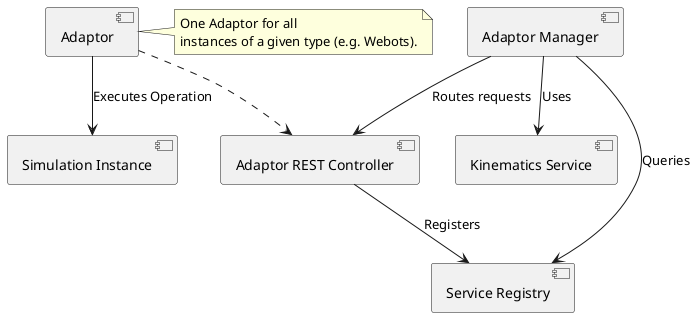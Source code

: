 @startuml

[Service Registry]

[Adaptor] ..> [Adaptor REST Controller]

[Adaptor Manager]

[Simulation Instance]

[Adaptor Manager] --> [Service Registry] : Queries
[Adaptor Manager] --> [Adaptor REST Controller] : Routes requests
[Adaptor Manager] --> [Kinematics Service] : Uses
[Adaptor REST Controller] --> [Service Registry] : Registers
[Adaptor] --> [Simulation Instance] : Executes Operation

note right of [Adaptor]
    One Adaptor for all
    instances of a given type (e.g. Webots).
end note

@enduml
